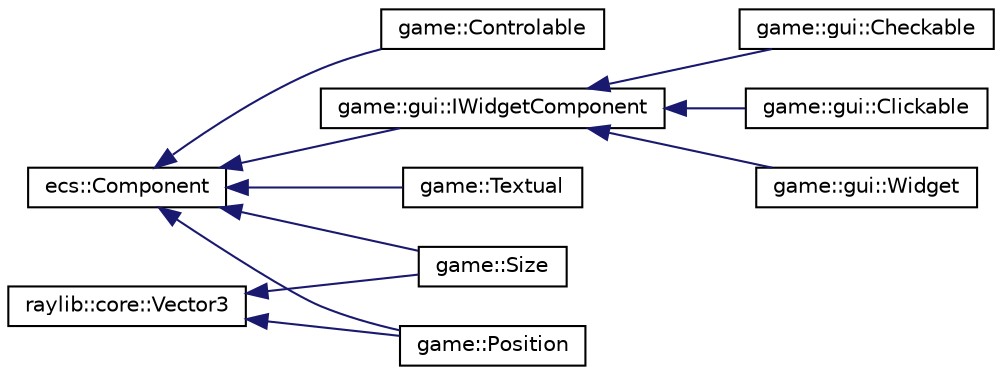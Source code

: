 digraph "Graphical Class Hierarchy"
{
 // LATEX_PDF_SIZE
  edge [fontname="Helvetica",fontsize="10",labelfontname="Helvetica",labelfontsize="10"];
  node [fontname="Helvetica",fontsize="10",shape=record];
  rankdir="LR";
  Node65 [label="ecs::Component",height=0.2,width=0.4,color="black", fillcolor="white", style="filled",URL="$classecs_1_1_component.html",tooltip="The base component type, all components must inherit from Component."];
  Node65 -> Node66 [dir="back",color="midnightblue",fontsize="10",style="solid",fontname="Helvetica"];
  Node66 [label="game::Controlable",height=0.2,width=0.4,color="black", fillcolor="white", style="filled",URL="$structgame_1_1_controlable.html",tooltip="Controlable entity, may be a widget or a player."];
  Node65 -> Node67 [dir="back",color="midnightblue",fontsize="10",style="solid",fontname="Helvetica"];
  Node67 [label="game::gui::IWidgetComponent",height=0.2,width=0.4,color="black", fillcolor="white", style="filled",URL="$classgame_1_1gui_1_1_i_widget_component.html",tooltip="Base class for all widgets components."];
  Node67 -> Node68 [dir="back",color="midnightblue",fontsize="10",style="solid",fontname="Helvetica"];
  Node68 [label="game::gui::Checkable",height=0.2,width=0.4,color="black", fillcolor="white", style="filled",URL="$structgame_1_1gui_1_1_checkable.html",tooltip="Checkable component, used for checkbox widgets."];
  Node67 -> Node69 [dir="back",color="midnightblue",fontsize="10",style="solid",fontname="Helvetica"];
  Node69 [label="game::gui::Clickable",height=0.2,width=0.4,color="black", fillcolor="white", style="filled",URL="$structgame_1_1gui_1_1_clickable.html",tooltip="Clickable component."];
  Node67 -> Node70 [dir="back",color="midnightblue",fontsize="10",style="solid",fontname="Helvetica"];
  Node70 [label="game::gui::Widget",height=0.2,width=0.4,color="black", fillcolor="white", style="filled",URL="$structgame_1_1gui_1_1_widget.html",tooltip="Widget component."];
  Node65 -> Node1 [dir="back",color="midnightblue",fontsize="10",style="solid",fontname="Helvetica"];
  Node1 [label="game::Position",height=0.2,width=0.4,color="black", fillcolor="white", style="filled",URL="$structgame_1_1_position.html",tooltip=" "];
  Node65 -> Node2 [dir="back",color="midnightblue",fontsize="10",style="solid",fontname="Helvetica"];
  Node2 [label="game::Size",height=0.2,width=0.4,color="black", fillcolor="white", style="filled",URL="$structgame_1_1_size.html",tooltip=" "];
  Node65 -> Node71 [dir="back",color="midnightblue",fontsize="10",style="solid",fontname="Helvetica"];
  Node71 [label="game::Textual",height=0.2,width=0.4,color="black", fillcolor="white", style="filled",URL="$structgame_1_1_textual.html",tooltip="Textual element."];
  Node0 [label="raylib::core::Vector3",height=0.2,width=0.4,color="black", fillcolor="white", style="filled",URL="$structraylib_1_1core_1_1_vector3.html",tooltip="The Vector3 struct (compatible with the raylib Vector3)"];
  Node0 -> Node1 [dir="back",color="midnightblue",fontsize="10",style="solid",fontname="Helvetica"];
  Node0 -> Node2 [dir="back",color="midnightblue",fontsize="10",style="solid",fontname="Helvetica"];
}
